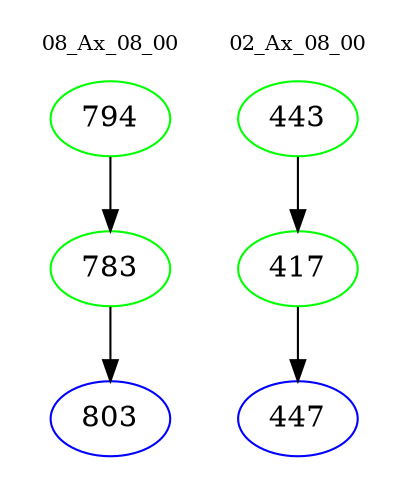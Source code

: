 digraph{
subgraph cluster_0 {
color = white
label = "08_Ax_08_00";
fontsize=10;
T0_794 [label="794", color="green"]
T0_794 -> T0_783 [color="black"]
T0_783 [label="783", color="green"]
T0_783 -> T0_803 [color="black"]
T0_803 [label="803", color="blue"]
}
subgraph cluster_1 {
color = white
label = "02_Ax_08_00";
fontsize=10;
T1_443 [label="443", color="green"]
T1_443 -> T1_417 [color="black"]
T1_417 [label="417", color="green"]
T1_417 -> T1_447 [color="black"]
T1_447 [label="447", color="blue"]
}
}
